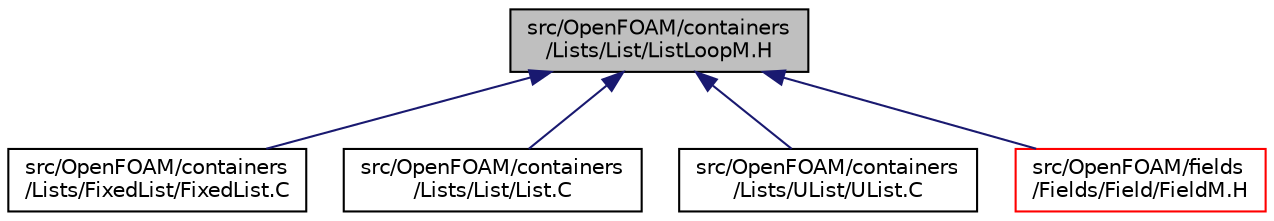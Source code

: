 digraph "src/OpenFOAM/containers/Lists/List/ListLoopM.H"
{
  bgcolor="transparent";
  edge [fontname="Helvetica",fontsize="10",labelfontname="Helvetica",labelfontsize="10"];
  node [fontname="Helvetica",fontsize="10",shape=record];
  Node1 [label="src/OpenFOAM/containers\l/Lists/List/ListLoopM.H",height=0.2,width=0.4,color="black", fillcolor="grey75", style="filled", fontcolor="black"];
  Node1 -> Node2 [dir="back",color="midnightblue",fontsize="10",style="solid",fontname="Helvetica"];
  Node2 [label="src/OpenFOAM/containers\l/Lists/FixedList/FixedList.C",height=0.2,width=0.4,color="black",URL="$a09341.html"];
  Node1 -> Node3 [dir="back",color="midnightblue",fontsize="10",style="solid",fontname="Helvetica"];
  Node3 [label="src/OpenFOAM/containers\l/Lists/List/List.C",height=0.2,width=0.4,color="black",URL="$a09365.html"];
  Node1 -> Node4 [dir="back",color="midnightblue",fontsize="10",style="solid",fontname="Helvetica"];
  Node4 [label="src/OpenFOAM/containers\l/Lists/UList/UList.C",height=0.2,width=0.4,color="black",URL="$a09458.html"];
  Node1 -> Node5 [dir="back",color="midnightblue",fontsize="10",style="solid",fontname="Helvetica"];
  Node5 [label="src/OpenFOAM/fields\l/Fields/Field/FieldM.H",height=0.2,width=0.4,color="red",URL="$a10304.html",tooltip="High performance macro functions for Field<Type> algebra. These expand using either array element acc..."];
}
